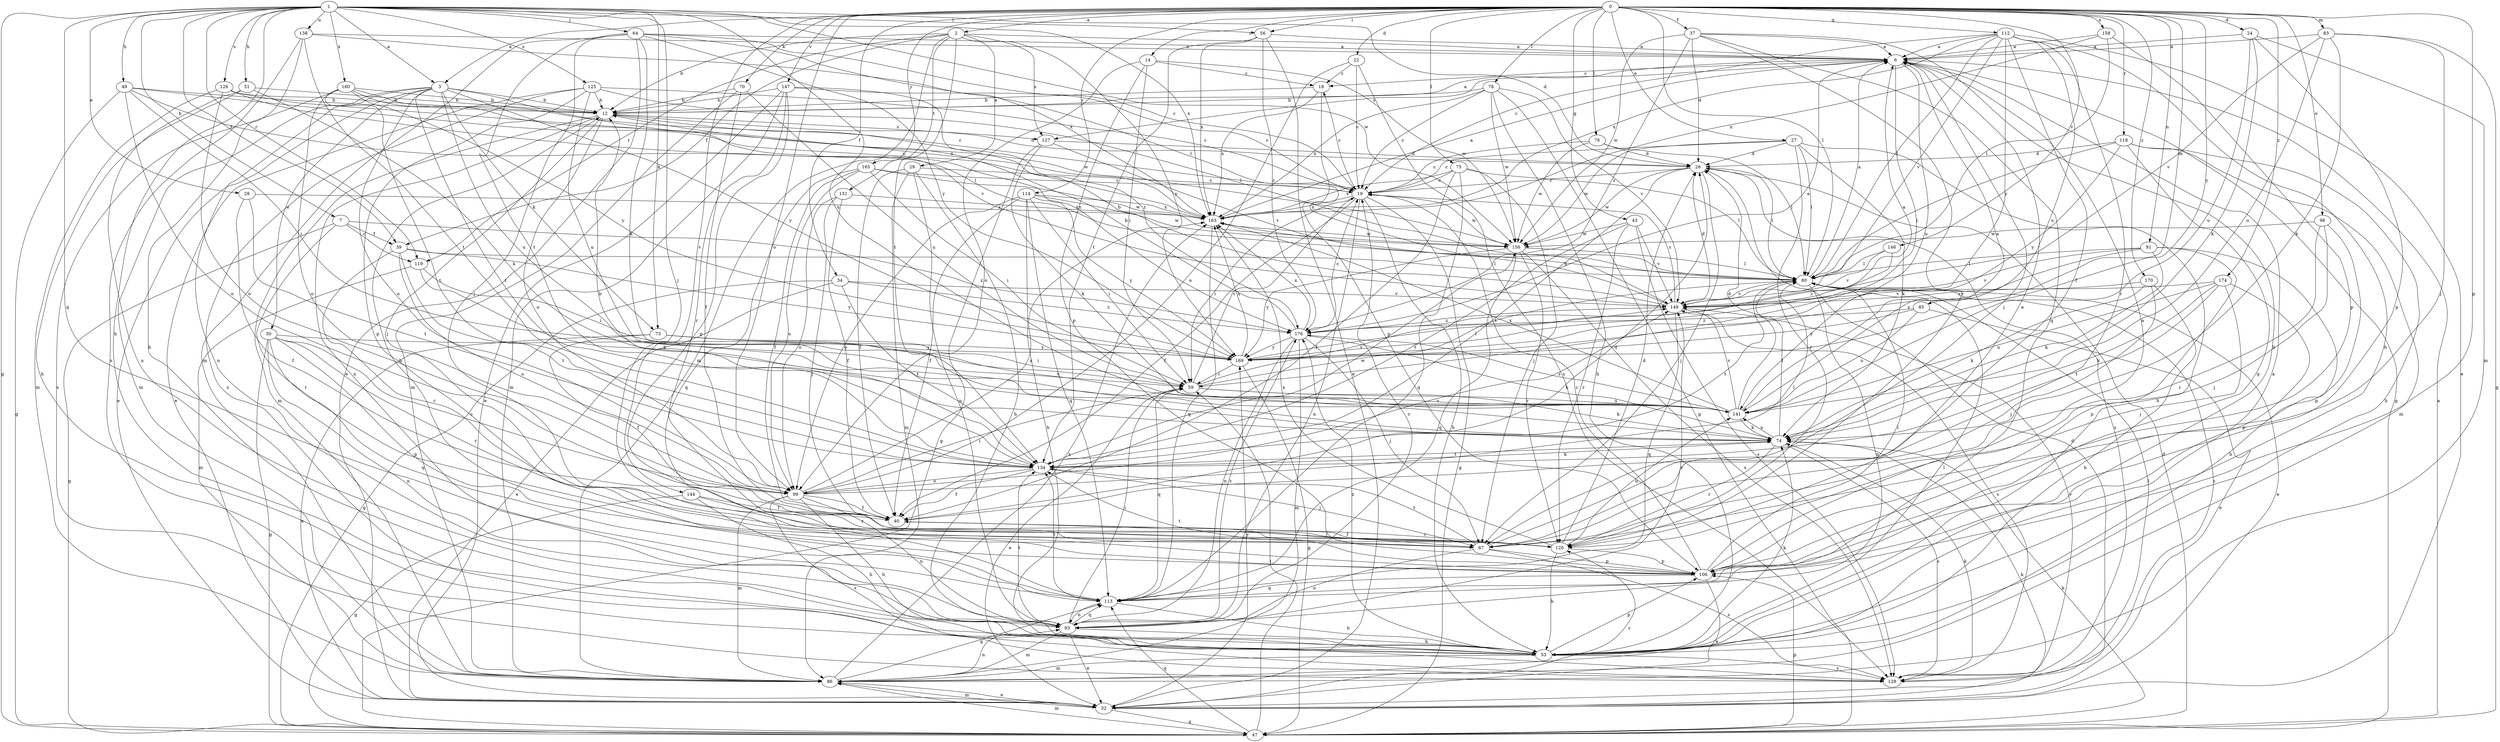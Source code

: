 strict digraph  {
0;
1;
2;
3;
6;
7;
12;
14;
18;
19;
22;
24;
26;
27;
28;
29;
30;
32;
34;
37;
39;
40;
43;
47;
49;
51;
53;
56;
59;
64;
67;
70;
73;
74;
75;
76;
78;
80;
83;
85;
86;
91;
93;
98;
99;
106;
112;
113;
114;
118;
119;
120;
125;
126;
127;
128;
131;
134;
138;
141;
144;
146;
147;
149;
156;
158;
160;
163;
165;
169;
170;
174;
176;
0 -> 2  [label=a];
0 -> 3  [label=a];
0 -> 14  [label=c];
0 -> 22  [label=d];
0 -> 24  [label=d];
0 -> 27  [label=e];
0 -> 34  [label=f];
0 -> 37  [label=f];
0 -> 43  [label=g];
0 -> 56  [label=i];
0 -> 70  [label=k];
0 -> 75  [label=l];
0 -> 76  [label=l];
0 -> 78  [label=l];
0 -> 80  [label=l];
0 -> 83  [label=m];
0 -> 85  [label=m];
0 -> 91  [label=n];
0 -> 98  [label=o];
0 -> 99  [label=o];
0 -> 106  [label=p];
0 -> 112  [label=q];
0 -> 114  [label=r];
0 -> 118  [label=r];
0 -> 144  [label=v];
0 -> 146  [label=v];
0 -> 147  [label=v];
0 -> 158  [label=x];
0 -> 165  [label=y];
0 -> 169  [label=y];
0 -> 170  [label=z];
0 -> 174  [label=z];
1 -> 3  [label=a];
1 -> 7  [label=b];
1 -> 26  [label=d];
1 -> 28  [label=e];
1 -> 39  [label=f];
1 -> 47  [label=g];
1 -> 49  [label=h];
1 -> 51  [label=h];
1 -> 53  [label=h];
1 -> 56  [label=i];
1 -> 64  [label=j];
1 -> 67  [label=j];
1 -> 73  [label=k];
1 -> 113  [label=q];
1 -> 119  [label=r];
1 -> 125  [label=s];
1 -> 126  [label=s];
1 -> 138  [label=u];
1 -> 141  [label=u];
1 -> 156  [label=w];
1 -> 160  [label=x];
1 -> 163  [label=x];
2 -> 6  [label=a];
2 -> 12  [label=b];
2 -> 29  [label=e];
2 -> 39  [label=f];
2 -> 86  [label=m];
2 -> 119  [label=r];
2 -> 127  [label=s];
2 -> 131  [label=t];
2 -> 134  [label=t];
2 -> 169  [label=y];
3 -> 12  [label=b];
3 -> 30  [label=e];
3 -> 32  [label=e];
3 -> 73  [label=k];
3 -> 86  [label=m];
3 -> 93  [label=n];
3 -> 99  [label=o];
3 -> 134  [label=t];
3 -> 141  [label=u];
3 -> 169  [label=y];
3 -> 176  [label=z];
6 -> 18  [label=c];
6 -> 47  [label=g];
6 -> 59  [label=i];
6 -> 67  [label=j];
6 -> 127  [label=s];
6 -> 141  [label=u];
7 -> 39  [label=f];
7 -> 47  [label=g];
7 -> 119  [label=r];
7 -> 120  [label=r];
7 -> 176  [label=z];
12 -> 6  [label=a];
12 -> 26  [label=d];
12 -> 67  [label=j];
12 -> 86  [label=m];
12 -> 93  [label=n];
12 -> 99  [label=o];
12 -> 127  [label=s];
14 -> 18  [label=c];
14 -> 59  [label=i];
14 -> 99  [label=o];
14 -> 106  [label=p];
14 -> 156  [label=w];
18 -> 12  [label=b];
18 -> 106  [label=p];
18 -> 163  [label=x];
19 -> 18  [label=c];
19 -> 40  [label=f];
19 -> 47  [label=g];
19 -> 53  [label=h];
19 -> 59  [label=i];
19 -> 93  [label=n];
19 -> 156  [label=w];
19 -> 163  [label=x];
22 -> 18  [label=c];
22 -> 19  [label=c];
22 -> 99  [label=o];
22 -> 128  [label=s];
24 -> 6  [label=a];
24 -> 74  [label=k];
24 -> 86  [label=m];
24 -> 106  [label=p];
24 -> 141  [label=u];
26 -> 19  [label=c];
26 -> 67  [label=j];
26 -> 80  [label=l];
26 -> 128  [label=s];
26 -> 134  [label=t];
26 -> 156  [label=w];
27 -> 19  [label=c];
27 -> 26  [label=d];
27 -> 53  [label=h];
27 -> 74  [label=k];
27 -> 80  [label=l];
27 -> 120  [label=r];
27 -> 156  [label=w];
28 -> 40  [label=f];
28 -> 134  [label=t];
28 -> 163  [label=x];
29 -> 19  [label=c];
29 -> 40  [label=f];
29 -> 53  [label=h];
29 -> 86  [label=m];
29 -> 93  [label=n];
30 -> 47  [label=g];
30 -> 93  [label=n];
30 -> 99  [label=o];
30 -> 106  [label=p];
30 -> 113  [label=q];
30 -> 120  [label=r];
30 -> 169  [label=y];
32 -> 26  [label=d];
32 -> 47  [label=g];
32 -> 74  [label=k];
32 -> 86  [label=m];
32 -> 120  [label=r];
32 -> 169  [label=y];
34 -> 32  [label=e];
34 -> 47  [label=g];
34 -> 134  [label=t];
34 -> 149  [label=v];
34 -> 176  [label=z];
37 -> 6  [label=a];
37 -> 26  [label=d];
37 -> 53  [label=h];
37 -> 113  [label=q];
37 -> 120  [label=r];
37 -> 156  [label=w];
37 -> 176  [label=z];
39 -> 80  [label=l];
39 -> 99  [label=o];
39 -> 120  [label=r];
39 -> 134  [label=t];
39 -> 169  [label=y];
40 -> 26  [label=d];
40 -> 67  [label=j];
40 -> 120  [label=r];
43 -> 120  [label=r];
43 -> 128  [label=s];
43 -> 134  [label=t];
43 -> 149  [label=v];
43 -> 156  [label=w];
47 -> 6  [label=a];
47 -> 26  [label=d];
47 -> 59  [label=i];
47 -> 74  [label=k];
47 -> 86  [label=m];
47 -> 106  [label=p];
47 -> 113  [label=q];
49 -> 12  [label=b];
49 -> 47  [label=g];
49 -> 59  [label=i];
49 -> 80  [label=l];
49 -> 99  [label=o];
49 -> 163  [label=x];
51 -> 12  [label=b];
51 -> 53  [label=h];
51 -> 74  [label=k];
51 -> 93  [label=n];
53 -> 74  [label=k];
53 -> 80  [label=l];
53 -> 86  [label=m];
53 -> 106  [label=p];
53 -> 128  [label=s];
53 -> 176  [label=z];
56 -> 6  [label=a];
56 -> 32  [label=e];
56 -> 134  [label=t];
56 -> 163  [label=x];
56 -> 176  [label=z];
59 -> 19  [label=c];
59 -> 32  [label=e];
59 -> 74  [label=k];
59 -> 80  [label=l];
59 -> 113  [label=q];
59 -> 141  [label=u];
59 -> 149  [label=v];
64 -> 6  [label=a];
64 -> 19  [label=c];
64 -> 32  [label=e];
64 -> 67  [label=j];
64 -> 74  [label=k];
64 -> 86  [label=m];
64 -> 134  [label=t];
64 -> 163  [label=x];
64 -> 169  [label=y];
67 -> 6  [label=a];
67 -> 93  [label=n];
67 -> 106  [label=p];
67 -> 128  [label=s];
67 -> 134  [label=t];
70 -> 12  [label=b];
70 -> 40  [label=f];
70 -> 86  [label=m];
70 -> 141  [label=u];
73 -> 32  [label=e];
73 -> 40  [label=f];
73 -> 59  [label=i];
73 -> 141  [label=u];
73 -> 169  [label=y];
74 -> 80  [label=l];
74 -> 120  [label=r];
74 -> 128  [label=s];
74 -> 134  [label=t];
74 -> 141  [label=u];
75 -> 19  [label=c];
75 -> 40  [label=f];
75 -> 67  [label=j];
75 -> 80  [label=l];
75 -> 113  [label=q];
75 -> 163  [label=x];
76 -> 19  [label=c];
76 -> 26  [label=d];
76 -> 80  [label=l];
76 -> 156  [label=w];
78 -> 12  [label=b];
78 -> 19  [label=c];
78 -> 47  [label=g];
78 -> 53  [label=h];
78 -> 149  [label=v];
78 -> 156  [label=w];
78 -> 163  [label=x];
80 -> 6  [label=a];
80 -> 32  [label=e];
80 -> 93  [label=n];
80 -> 128  [label=s];
80 -> 134  [label=t];
80 -> 149  [label=v];
83 -> 6  [label=a];
83 -> 47  [label=g];
83 -> 67  [label=j];
83 -> 74  [label=k];
83 -> 141  [label=u];
83 -> 149  [label=v];
85 -> 32  [label=e];
85 -> 141  [label=u];
85 -> 169  [label=y];
85 -> 176  [label=z];
86 -> 6  [label=a];
86 -> 32  [label=e];
86 -> 93  [label=n];
86 -> 113  [label=q];
86 -> 163  [label=x];
91 -> 53  [label=h];
91 -> 74  [label=k];
91 -> 80  [label=l];
91 -> 106  [label=p];
91 -> 149  [label=v];
91 -> 169  [label=y];
93 -> 19  [label=c];
93 -> 32  [label=e];
93 -> 53  [label=h];
93 -> 59  [label=i];
93 -> 86  [label=m];
93 -> 113  [label=q];
93 -> 134  [label=t];
93 -> 149  [label=v];
93 -> 176  [label=z];
98 -> 67  [label=j];
98 -> 106  [label=p];
98 -> 120  [label=r];
98 -> 156  [label=w];
99 -> 40  [label=f];
99 -> 53  [label=h];
99 -> 59  [label=i];
99 -> 80  [label=l];
99 -> 86  [label=m];
99 -> 93  [label=n];
99 -> 128  [label=s];
99 -> 149  [label=v];
99 -> 163  [label=x];
106 -> 6  [label=a];
106 -> 19  [label=c];
106 -> 32  [label=e];
106 -> 80  [label=l];
106 -> 113  [label=q];
106 -> 134  [label=t];
112 -> 6  [label=a];
112 -> 19  [label=c];
112 -> 32  [label=e];
112 -> 40  [label=f];
112 -> 53  [label=h];
112 -> 80  [label=l];
112 -> 120  [label=r];
112 -> 141  [label=u];
112 -> 149  [label=v];
112 -> 163  [label=x];
112 -> 169  [label=y];
113 -> 12  [label=b];
113 -> 53  [label=h];
113 -> 93  [label=n];
113 -> 134  [label=t];
114 -> 40  [label=f];
114 -> 53  [label=h];
114 -> 59  [label=i];
114 -> 99  [label=o];
114 -> 113  [label=q];
114 -> 156  [label=w];
114 -> 163  [label=x];
114 -> 169  [label=y];
118 -> 26  [label=d];
118 -> 53  [label=h];
118 -> 80  [label=l];
118 -> 86  [label=m];
118 -> 113  [label=q];
118 -> 169  [label=y];
119 -> 59  [label=i];
119 -> 74  [label=k];
119 -> 86  [label=m];
120 -> 26  [label=d];
120 -> 40  [label=f];
120 -> 53  [label=h];
120 -> 106  [label=p];
120 -> 141  [label=u];
120 -> 163  [label=x];
125 -> 12  [label=b];
125 -> 19  [label=c];
125 -> 32  [label=e];
125 -> 80  [label=l];
125 -> 106  [label=p];
125 -> 128  [label=s];
125 -> 141  [label=u];
126 -> 12  [label=b];
126 -> 86  [label=m];
126 -> 99  [label=o];
126 -> 149  [label=v];
126 -> 156  [label=w];
127 -> 26  [label=d];
127 -> 47  [label=g];
127 -> 74  [label=k];
127 -> 149  [label=v];
128 -> 74  [label=k];
128 -> 80  [label=l];
128 -> 149  [label=v];
131 -> 40  [label=f];
131 -> 67  [label=j];
131 -> 99  [label=o];
131 -> 163  [label=x];
134 -> 12  [label=b];
134 -> 40  [label=f];
134 -> 67  [label=j];
134 -> 74  [label=k];
134 -> 99  [label=o];
134 -> 156  [label=w];
138 -> 6  [label=a];
138 -> 53  [label=h];
138 -> 80  [label=l];
138 -> 128  [label=s];
138 -> 134  [label=t];
141 -> 6  [label=a];
141 -> 26  [label=d];
141 -> 74  [label=k];
141 -> 149  [label=v];
141 -> 163  [label=x];
141 -> 176  [label=z];
144 -> 40  [label=f];
144 -> 47  [label=g];
144 -> 53  [label=h];
144 -> 120  [label=r];
146 -> 80  [label=l];
146 -> 149  [label=v];
146 -> 176  [label=z];
147 -> 12  [label=b];
147 -> 19  [label=c];
147 -> 32  [label=e];
147 -> 86  [label=m];
147 -> 106  [label=p];
147 -> 120  [label=r];
147 -> 176  [label=z];
149 -> 12  [label=b];
149 -> 19  [label=c];
149 -> 26  [label=d];
149 -> 113  [label=q];
149 -> 128  [label=s];
149 -> 163  [label=x];
149 -> 176  [label=z];
156 -> 80  [label=l];
156 -> 113  [label=q];
156 -> 120  [label=r];
156 -> 128  [label=s];
156 -> 169  [label=y];
158 -> 6  [label=a];
158 -> 80  [label=l];
158 -> 106  [label=p];
158 -> 163  [label=x];
160 -> 12  [label=b];
160 -> 19  [label=c];
160 -> 99  [label=o];
160 -> 128  [label=s];
160 -> 134  [label=t];
160 -> 163  [label=x];
160 -> 169  [label=y];
163 -> 6  [label=a];
163 -> 113  [label=q];
163 -> 156  [label=w];
165 -> 19  [label=c];
165 -> 40  [label=f];
165 -> 59  [label=i];
165 -> 99  [label=o];
165 -> 113  [label=q];
165 -> 156  [label=w];
169 -> 6  [label=a];
169 -> 47  [label=g];
169 -> 59  [label=i];
169 -> 163  [label=x];
170 -> 53  [label=h];
170 -> 67  [label=j];
170 -> 74  [label=k];
170 -> 149  [label=v];
174 -> 67  [label=j];
174 -> 74  [label=k];
174 -> 106  [label=p];
174 -> 134  [label=t];
174 -> 141  [label=u];
174 -> 149  [label=v];
176 -> 6  [label=a];
176 -> 12  [label=b];
176 -> 19  [label=c];
176 -> 67  [label=j];
176 -> 74  [label=k];
176 -> 86  [label=m];
176 -> 93  [label=n];
176 -> 163  [label=x];
176 -> 169  [label=y];
}
